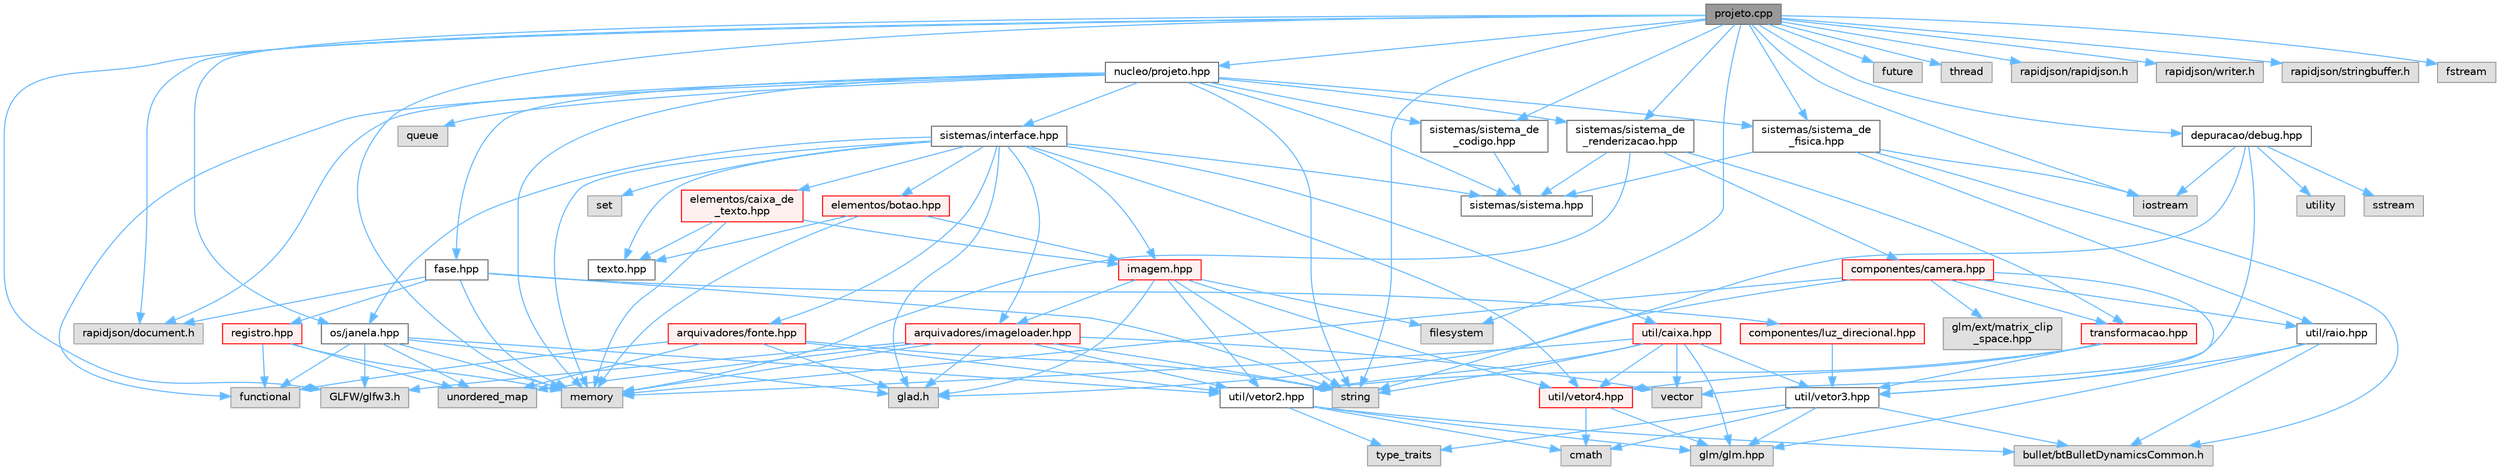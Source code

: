 digraph "projeto.cpp"
{
 // LATEX_PDF_SIZE
  bgcolor="transparent";
  edge [fontname=Helvetica,fontsize=10,labelfontname=Helvetica,labelfontsize=10];
  node [fontname=Helvetica,fontsize=10,shape=box,height=0.2,width=0.4];
  Node1 [id="Node000001",label="projeto.cpp",height=0.2,width=0.4,color="gray40", fillcolor="grey60", style="filled", fontcolor="black",tooltip=" "];
  Node1 -> Node2 [id="edge1_Node000001_Node000002",color="steelblue1",style="solid",tooltip=" "];
  Node2 [id="Node000002",label="os/janela.hpp",height=0.2,width=0.4,color="grey40", fillcolor="white", style="filled",URL="$janela_8hpp_source.html",tooltip=" "];
  Node2 -> Node3 [id="edge2_Node000002_Node000003",color="steelblue1",style="solid",tooltip=" "];
  Node3 [id="Node000003",label="functional",height=0.2,width=0.4,color="grey60", fillcolor="#E0E0E0", style="filled",tooltip=" "];
  Node2 -> Node4 [id="edge3_Node000002_Node000004",color="steelblue1",style="solid",tooltip=" "];
  Node4 [id="Node000004",label="memory",height=0.2,width=0.4,color="grey60", fillcolor="#E0E0E0", style="filled",tooltip=" "];
  Node2 -> Node5 [id="edge4_Node000002_Node000005",color="steelblue1",style="solid",tooltip=" "];
  Node5 [id="Node000005",label="unordered_map",height=0.2,width=0.4,color="grey60", fillcolor="#E0E0E0", style="filled",tooltip=" "];
  Node2 -> Node6 [id="edge5_Node000002_Node000006",color="steelblue1",style="solid",tooltip=" "];
  Node6 [id="Node000006",label="glad.h",height=0.2,width=0.4,color="grey60", fillcolor="#E0E0E0", style="filled",tooltip=" "];
  Node2 -> Node7 [id="edge6_Node000002_Node000007",color="steelblue1",style="solid",tooltip=" "];
  Node7 [id="Node000007",label="GLFW/glfw3.h",height=0.2,width=0.4,color="grey60", fillcolor="#E0E0E0", style="filled",tooltip=" "];
  Node2 -> Node8 [id="edge7_Node000002_Node000008",color="steelblue1",style="solid",tooltip=" "];
  Node8 [id="Node000008",label="util/vetor2.hpp",height=0.2,width=0.4,color="grey40", fillcolor="white", style="filled",URL="$vetor2_8hpp.html",tooltip=" "];
  Node8 -> Node9 [id="edge8_Node000008_Node000009",color="steelblue1",style="solid",tooltip=" "];
  Node9 [id="Node000009",label="cmath",height=0.2,width=0.4,color="grey60", fillcolor="#E0E0E0", style="filled",tooltip=" "];
  Node8 -> Node10 [id="edge9_Node000008_Node000010",color="steelblue1",style="solid",tooltip=" "];
  Node10 [id="Node000010",label="type_traits",height=0.2,width=0.4,color="grey60", fillcolor="#E0E0E0", style="filled",tooltip=" "];
  Node8 -> Node11 [id="edge10_Node000008_Node000011",color="steelblue1",style="solid",tooltip=" "];
  Node11 [id="Node000011",label="bullet/btBulletDynamicsCommon.h",height=0.2,width=0.4,color="grey60", fillcolor="#E0E0E0", style="filled",tooltip=" "];
  Node8 -> Node12 [id="edge11_Node000008_Node000012",color="steelblue1",style="solid",tooltip=" "];
  Node12 [id="Node000012",label="glm/glm.hpp",height=0.2,width=0.4,color="grey60", fillcolor="#E0E0E0", style="filled",tooltip=" "];
  Node1 -> Node13 [id="edge12_Node000001_Node000013",color="steelblue1",style="solid",tooltip=" "];
  Node13 [id="Node000013",label="nucleo/projeto.hpp",height=0.2,width=0.4,color="grey40", fillcolor="white", style="filled",URL="$projeto_8hpp.html",tooltip="Classe projeto."];
  Node13 -> Node14 [id="edge13_Node000013_Node000014",color="steelblue1",style="solid",tooltip=" "];
  Node14 [id="Node000014",label="string",height=0.2,width=0.4,color="grey60", fillcolor="#E0E0E0", style="filled",tooltip=" "];
  Node13 -> Node15 [id="edge14_Node000013_Node000015",color="steelblue1",style="solid",tooltip=" "];
  Node15 [id="Node000015",label="queue",height=0.2,width=0.4,color="grey60", fillcolor="#E0E0E0", style="filled",tooltip=" "];
  Node13 -> Node3 [id="edge15_Node000013_Node000003",color="steelblue1",style="solid",tooltip=" "];
  Node13 -> Node16 [id="edge16_Node000013_Node000016",color="steelblue1",style="solid",tooltip=" "];
  Node16 [id="Node000016",label="rapidjson/document.h",height=0.2,width=0.4,color="grey60", fillcolor="#E0E0E0", style="filled",tooltip=" "];
  Node13 -> Node4 [id="edge17_Node000013_Node000004",color="steelblue1",style="solid",tooltip=" "];
  Node13 -> Node17 [id="edge18_Node000013_Node000017",color="steelblue1",style="solid",tooltip=" "];
  Node17 [id="Node000017",label="fase.hpp",height=0.2,width=0.4,color="grey40", fillcolor="white", style="filled",URL="$fase_8hpp_source.html",tooltip=" "];
  Node17 -> Node14 [id="edge19_Node000017_Node000014",color="steelblue1",style="solid",tooltip=" "];
  Node17 -> Node4 [id="edge20_Node000017_Node000004",color="steelblue1",style="solid",tooltip=" "];
  Node17 -> Node16 [id="edge21_Node000017_Node000016",color="steelblue1",style="solid",tooltip=" "];
  Node17 -> Node18 [id="edge22_Node000017_Node000018",color="steelblue1",style="solid",tooltip=" "];
  Node18 [id="Node000018",label="registro.hpp",height=0.2,width=0.4,color="red", fillcolor="#FFF0F0", style="filled",URL="$registro_8hpp.html",tooltip="Inclusoes e definições relacionadas à registro."];
  Node18 -> Node5 [id="edge23_Node000018_Node000005",color="steelblue1",style="solid",tooltip=" "];
  Node18 -> Node4 [id="edge24_Node000018_Node000004",color="steelblue1",style="solid",tooltip=" "];
  Node18 -> Node3 [id="edge25_Node000018_Node000003",color="steelblue1",style="solid",tooltip=" "];
  Node17 -> Node26 [id="edge26_Node000017_Node000026",color="steelblue1",style="solid",tooltip=" "];
  Node26 [id="Node000026",label="componentes/luz_direcional.hpp",height=0.2,width=0.4,color="red", fillcolor="#FFF0F0", style="filled",URL="$luz__direcional_8hpp.html",tooltip=" "];
  Node26 -> Node27 [id="edge27_Node000026_Node000027",color="steelblue1",style="solid",tooltip=" "];
  Node27 [id="Node000027",label="util/vetor3.hpp",height=0.2,width=0.4,color="grey40", fillcolor="white", style="filled",URL="$vetor3_8hpp.html",tooltip=" "];
  Node27 -> Node9 [id="edge28_Node000027_Node000009",color="steelblue1",style="solid",tooltip=" "];
  Node27 -> Node10 [id="edge29_Node000027_Node000010",color="steelblue1",style="solid",tooltip=" "];
  Node27 -> Node11 [id="edge30_Node000027_Node000011",color="steelblue1",style="solid",tooltip=" "];
  Node27 -> Node12 [id="edge31_Node000027_Node000012",color="steelblue1",style="solid",tooltip=" "];
  Node13 -> Node30 [id="edge32_Node000013_Node000030",color="steelblue1",style="solid",tooltip=" "];
  Node30 [id="Node000030",label="sistemas/sistema.hpp",height=0.2,width=0.4,color="grey40", fillcolor="white", style="filled",URL="$sistemas_2sistema_8hpp.html",tooltip=" "];
  Node13 -> Node31 [id="edge33_Node000013_Node000031",color="steelblue1",style="solid",tooltip=" "];
  Node31 [id="Node000031",label="sistemas/sistema_de\l_fisica.hpp",height=0.2,width=0.4,color="grey40", fillcolor="white", style="filled",URL="$sistema__de__fisica_8hpp.html",tooltip=" "];
  Node31 -> Node30 [id="edge34_Node000031_Node000030",color="steelblue1",style="solid",tooltip=" "];
  Node31 -> Node32 [id="edge35_Node000031_Node000032",color="steelblue1",style="solid",tooltip=" "];
  Node32 [id="Node000032",label="iostream",height=0.2,width=0.4,color="grey60", fillcolor="#E0E0E0", style="filled",tooltip=" "];
  Node31 -> Node33 [id="edge36_Node000031_Node000033",color="steelblue1",style="solid",tooltip=" "];
  Node33 [id="Node000033",label="util/raio.hpp",height=0.2,width=0.4,color="grey40", fillcolor="white", style="filled",URL="$raio_8hpp.html",tooltip=" "];
  Node33 -> Node12 [id="edge37_Node000033_Node000012",color="steelblue1",style="solid",tooltip=" "];
  Node33 -> Node27 [id="edge38_Node000033_Node000027",color="steelblue1",style="solid",tooltip=" "];
  Node33 -> Node11 [id="edge39_Node000033_Node000011",color="steelblue1",style="solid",tooltip=" "];
  Node31 -> Node11 [id="edge40_Node000031_Node000011",color="steelblue1",style="solid",tooltip=" "];
  Node13 -> Node34 [id="edge41_Node000013_Node000034",color="steelblue1",style="solid",tooltip=" "];
  Node34 [id="Node000034",label="sistemas/sistema_de\l_renderizacao.hpp",height=0.2,width=0.4,color="grey40", fillcolor="white", style="filled",URL="$sistema__de__renderizacao_8hpp.html",tooltip=" "];
  Node34 -> Node30 [id="edge42_Node000034_Node000030",color="steelblue1",style="solid",tooltip=" "];
  Node34 -> Node35 [id="edge43_Node000034_Node000035",color="steelblue1",style="solid",tooltip=" "];
  Node35 [id="Node000035",label="componentes/camera.hpp",height=0.2,width=0.4,color="red", fillcolor="#FFF0F0", style="filled",URL="$camera_8hpp_source.html",tooltip=" "];
  Node35 -> Node36 [id="edge44_Node000035_Node000036",color="steelblue1",style="solid",tooltip=" "];
  Node36 [id="Node000036",label="glm/ext/matrix_clip\l_space.hpp",height=0.2,width=0.4,color="grey60", fillcolor="#E0E0E0", style="filled",tooltip=" "];
  Node35 -> Node4 [id="edge45_Node000035_Node000004",color="steelblue1",style="solid",tooltip=" "];
  Node35 -> Node6 [id="edge46_Node000035_Node000006",color="steelblue1",style="solid",tooltip=" "];
  Node35 -> Node38 [id="edge47_Node000035_Node000038",color="steelblue1",style="solid",tooltip=" "];
  Node38 [id="Node000038",label="transformacao.hpp",height=0.2,width=0.4,color="red", fillcolor="#FFF0F0", style="filled",URL="$transformacao_8hpp.html",tooltip="Calcula a mtriz de modelo para um objeto 3d qualquer."];
  Node38 -> Node8 [id="edge48_Node000038_Node000008",color="steelblue1",style="solid",tooltip=" "];
  Node38 -> Node27 [id="edge49_Node000038_Node000027",color="steelblue1",style="solid",tooltip=" "];
  Node38 -> Node39 [id="edge50_Node000038_Node000039",color="steelblue1",style="solid",tooltip=" "];
  Node39 [id="Node000039",label="util/vetor4.hpp",height=0.2,width=0.4,color="red", fillcolor="#FFF0F0", style="filled",URL="$vetor4_8hpp.html",tooltip=" "];
  Node39 -> Node9 [id="edge51_Node000039_Node000009",color="steelblue1",style="solid",tooltip=" "];
  Node39 -> Node12 [id="edge52_Node000039_Node000012",color="steelblue1",style="solid",tooltip=" "];
  Node35 -> Node27 [id="edge53_Node000035_Node000027",color="steelblue1",style="solid",tooltip=" "];
  Node35 -> Node33 [id="edge54_Node000035_Node000033",color="steelblue1",style="solid",tooltip=" "];
  Node34 -> Node38 [id="edge55_Node000034_Node000038",color="steelblue1",style="solid",tooltip=" "];
  Node34 -> Node4 [id="edge56_Node000034_Node000004",color="steelblue1",style="solid",tooltip=" "];
  Node13 -> Node60 [id="edge57_Node000013_Node000060",color="steelblue1",style="solid",tooltip=" "];
  Node60 [id="Node000060",label="sistemas/sistema_de\l_codigo.hpp",height=0.2,width=0.4,color="grey40", fillcolor="white", style="filled",URL="$sistema__de__codigo_8hpp.html",tooltip=" "];
  Node60 -> Node30 [id="edge58_Node000060_Node000030",color="steelblue1",style="solid",tooltip=" "];
  Node13 -> Node61 [id="edge59_Node000013_Node000061",color="steelblue1",style="solid",tooltip=" "];
  Node61 [id="Node000061",label="sistemas/interface.hpp",height=0.2,width=0.4,color="grey40", fillcolor="white", style="filled",URL="$interface_8hpp_source.html",tooltip=" "];
  Node61 -> Node6 [id="edge60_Node000061_Node000006",color="steelblue1",style="solid",tooltip=" "];
  Node61 -> Node4 [id="edge61_Node000061_Node000004",color="steelblue1",style="solid",tooltip=" "];
  Node61 -> Node62 [id="edge62_Node000061_Node000062",color="steelblue1",style="solid",tooltip=" "];
  Node62 [id="Node000062",label="set",height=0.2,width=0.4,color="grey60", fillcolor="#E0E0E0", style="filled",tooltip=" "];
  Node61 -> Node30 [id="edge63_Node000061_Node000030",color="steelblue1",style="solid",tooltip=" "];
  Node61 -> Node51 [id="edge64_Node000061_Node000051",color="steelblue1",style="solid",tooltip=" "];
  Node51 [id="Node000051",label="arquivadores/imageloader.hpp",height=0.2,width=0.4,color="red", fillcolor="#FFF0F0", style="filled",URL="$imageloader_8hpp.html",tooltip=" "];
  Node51 -> Node6 [id="edge65_Node000051_Node000006",color="steelblue1",style="solid",tooltip=" "];
  Node51 -> Node7 [id="edge66_Node000051_Node000007",color="steelblue1",style="solid",tooltip=" "];
  Node51 -> Node14 [id="edge67_Node000051_Node000014",color="steelblue1",style="solid",tooltip=" "];
  Node51 -> Node5 [id="edge68_Node000051_Node000005",color="steelblue1",style="solid",tooltip=" "];
  Node51 -> Node49 [id="edge69_Node000051_Node000049",color="steelblue1",style="solid",tooltip=" "];
  Node49 [id="Node000049",label="vector",height=0.2,width=0.4,color="grey60", fillcolor="#E0E0E0", style="filled",tooltip=" "];
  Node51 -> Node4 [id="edge70_Node000051_Node000004",color="steelblue1",style="solid",tooltip=" "];
  Node51 -> Node8 [id="edge71_Node000051_Node000008",color="steelblue1",style="solid",tooltip=" "];
  Node61 -> Node63 [id="edge72_Node000061_Node000063",color="steelblue1",style="solid",tooltip=" "];
  Node63 [id="Node000063",label="arquivadores/fonte.hpp",height=0.2,width=0.4,color="red", fillcolor="#FFF0F0", style="filled",URL="$fonte_8hpp.html",tooltip=" "];
  Node63 -> Node6 [id="edge73_Node000063_Node000006",color="steelblue1",style="solid",tooltip=" "];
  Node63 -> Node14 [id="edge74_Node000063_Node000014",color="steelblue1",style="solid",tooltip=" "];
  Node63 -> Node5 [id="edge75_Node000063_Node000005",color="steelblue1",style="solid",tooltip=" "];
  Node63 -> Node8 [id="edge76_Node000063_Node000008",color="steelblue1",style="solid",tooltip=" "];
  Node63 -> Node3 [id="edge77_Node000063_Node000003",color="steelblue1",style="solid",tooltip=" "];
  Node61 -> Node65 [id="edge78_Node000061_Node000065",color="steelblue1",style="solid",tooltip=" "];
  Node65 [id="Node000065",label="util/caixa.hpp",height=0.2,width=0.4,color="red", fillcolor="#FFF0F0", style="filled",URL="$caixa_8hpp.html",tooltip=" "];
  Node65 -> Node14 [id="edge79_Node000065_Node000014",color="steelblue1",style="solid",tooltip=" "];
  Node65 -> Node4 [id="edge80_Node000065_Node000004",color="steelblue1",style="solid",tooltip=" "];
  Node65 -> Node49 [id="edge81_Node000065_Node000049",color="steelblue1",style="solid",tooltip=" "];
  Node65 -> Node8 [id="edge82_Node000065_Node000008",color="steelblue1",style="solid",tooltip=" "];
  Node65 -> Node27 [id="edge83_Node000065_Node000027",color="steelblue1",style="solid",tooltip=" "];
  Node65 -> Node39 [id="edge84_Node000065_Node000039",color="steelblue1",style="solid",tooltip=" "];
  Node65 -> Node12 [id="edge85_Node000065_Node000012",color="steelblue1",style="solid",tooltip=" "];
  Node61 -> Node67 [id="edge86_Node000061_Node000067",color="steelblue1",style="solid",tooltip=" "];
  Node67 [id="Node000067",label="elementos/botao.hpp",height=0.2,width=0.4,color="red", fillcolor="#FFF0F0", style="filled",URL="$botao_8hpp.html",tooltip=" "];
  Node67 -> Node68 [id="edge87_Node000067_Node000068",color="steelblue1",style="solid",tooltip=" "];
  Node68 [id="Node000068",label="imagem.hpp",height=0.2,width=0.4,color="red", fillcolor="#FFF0F0", style="filled",URL="$imagem_8hpp.html",tooltip=" "];
  Node68 -> Node6 [id="edge88_Node000068_Node000006",color="steelblue1",style="solid",tooltip=" "];
  Node68 -> Node14 [id="edge89_Node000068_Node000014",color="steelblue1",style="solid",tooltip=" "];
  Node68 -> Node55 [id="edge90_Node000068_Node000055",color="steelblue1",style="solid",tooltip=" "];
  Node55 [id="Node000055",label="filesystem",height=0.2,width=0.4,color="grey60", fillcolor="#E0E0E0", style="filled",tooltip=" "];
  Node68 -> Node8 [id="edge91_Node000068_Node000008",color="steelblue1",style="solid",tooltip=" "];
  Node68 -> Node39 [id="edge92_Node000068_Node000039",color="steelblue1",style="solid",tooltip=" "];
  Node68 -> Node51 [id="edge93_Node000068_Node000051",color="steelblue1",style="solid",tooltip=" "];
  Node67 -> Node70 [id="edge94_Node000067_Node000070",color="steelblue1",style="solid",tooltip=" "];
  Node70 [id="Node000070",label="texto.hpp",height=0.2,width=0.4,color="grey40", fillcolor="white", style="filled",URL="$texto_8hpp.html",tooltip=" "];
  Node67 -> Node4 [id="edge95_Node000067_Node000004",color="steelblue1",style="solid",tooltip=" "];
  Node61 -> Node71 [id="edge96_Node000061_Node000071",color="steelblue1",style="solid",tooltip=" "];
  Node71 [id="Node000071",label="elementos/caixa_de\l_texto.hpp",height=0.2,width=0.4,color="red", fillcolor="#FFF0F0", style="filled",URL="$caixa__de__texto_8hpp.html",tooltip=" "];
  Node71 -> Node68 [id="edge97_Node000071_Node000068",color="steelblue1",style="solid",tooltip=" "];
  Node71 -> Node70 [id="edge98_Node000071_Node000070",color="steelblue1",style="solid",tooltip=" "];
  Node71 -> Node4 [id="edge99_Node000071_Node000004",color="steelblue1",style="solid",tooltip=" "];
  Node61 -> Node68 [id="edge100_Node000061_Node000068",color="steelblue1",style="solid",tooltip=" "];
  Node61 -> Node70 [id="edge101_Node000061_Node000070",color="steelblue1",style="solid",tooltip=" "];
  Node61 -> Node39 [id="edge102_Node000061_Node000039",color="steelblue1",style="solid",tooltip=" "];
  Node61 -> Node2 [id="edge103_Node000061_Node000002",color="steelblue1",style="solid",tooltip=" "];
  Node1 -> Node31 [id="edge104_Node000001_Node000031",color="steelblue1",style="solid",tooltip=" "];
  Node1 -> Node34 [id="edge105_Node000001_Node000034",color="steelblue1",style="solid",tooltip=" "];
  Node1 -> Node60 [id="edge106_Node000001_Node000060",color="steelblue1",style="solid",tooltip=" "];
  Node1 -> Node73 [id="edge107_Node000001_Node000073",color="steelblue1",style="solid",tooltip=" "];
  Node73 [id="Node000073",label="depuracao/debug.hpp",height=0.2,width=0.4,color="grey40", fillcolor="white", style="filled",URL="$debug_8hpp.html",tooltip=" "];
  Node73 -> Node49 [id="edge108_Node000073_Node000049",color="steelblue1",style="solid",tooltip=" "];
  Node73 -> Node50 [id="edge109_Node000073_Node000050",color="steelblue1",style="solid",tooltip=" "];
  Node50 [id="Node000050",label="utility",height=0.2,width=0.4,color="grey60", fillcolor="#E0E0E0", style="filled",tooltip=" "];
  Node73 -> Node14 [id="edge110_Node000073_Node000014",color="steelblue1",style="solid",tooltip=" "];
  Node73 -> Node32 [id="edge111_Node000073_Node000032",color="steelblue1",style="solid",tooltip=" "];
  Node73 -> Node48 [id="edge112_Node000073_Node000048",color="steelblue1",style="solid",tooltip=" "];
  Node48 [id="Node000048",label="sstream",height=0.2,width=0.4,color="grey60", fillcolor="#E0E0E0", style="filled",tooltip=" "];
  Node1 -> Node14 [id="edge113_Node000001_Node000014",color="steelblue1",style="solid",tooltip=" "];
  Node1 -> Node74 [id="edge114_Node000001_Node000074",color="steelblue1",style="solid",tooltip=" "];
  Node74 [id="Node000074",label="future",height=0.2,width=0.4,color="grey60", fillcolor="#E0E0E0", style="filled",tooltip=" "];
  Node1 -> Node75 [id="edge115_Node000001_Node000075",color="steelblue1",style="solid",tooltip=" "];
  Node75 [id="Node000075",label="thread",height=0.2,width=0.4,color="grey60", fillcolor="#E0E0E0", style="filled",tooltip=" "];
  Node1 -> Node32 [id="edge116_Node000001_Node000032",color="steelblue1",style="solid",tooltip=" "];
  Node1 -> Node76 [id="edge117_Node000001_Node000076",color="steelblue1",style="solid",tooltip=" "];
  Node76 [id="Node000076",label="rapidjson/rapidjson.h",height=0.2,width=0.4,color="grey60", fillcolor="#E0E0E0", style="filled",tooltip=" "];
  Node1 -> Node4 [id="edge118_Node000001_Node000004",color="steelblue1",style="solid",tooltip=" "];
  Node1 -> Node16 [id="edge119_Node000001_Node000016",color="steelblue1",style="solid",tooltip=" "];
  Node1 -> Node24 [id="edge120_Node000001_Node000024",color="steelblue1",style="solid",tooltip=" "];
  Node24 [id="Node000024",label="rapidjson/writer.h",height=0.2,width=0.4,color="grey60", fillcolor="#E0E0E0", style="filled",tooltip=" "];
  Node1 -> Node25 [id="edge121_Node000001_Node000025",color="steelblue1",style="solid",tooltip=" "];
  Node25 [id="Node000025",label="rapidjson/stringbuffer.h",height=0.2,width=0.4,color="grey60", fillcolor="#E0E0E0", style="filled",tooltip=" "];
  Node1 -> Node47 [id="edge122_Node000001_Node000047",color="steelblue1",style="solid",tooltip=" "];
  Node47 [id="Node000047",label="fstream",height=0.2,width=0.4,color="grey60", fillcolor="#E0E0E0", style="filled",tooltip=" "];
  Node1 -> Node55 [id="edge123_Node000001_Node000055",color="steelblue1",style="solid",tooltip=" "];
  Node1 -> Node7 [id="edge124_Node000001_Node000007",color="steelblue1",style="solid",tooltip=" "];
}
